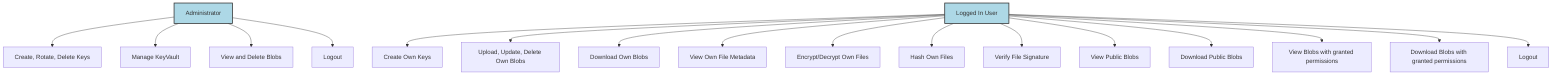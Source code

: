 graph TD;

Admin["Administrator"]
LoggedInUser["Logged In User"]

Admin --> UC1["Create, Rotate, Delete Keys"]
Admin --> UC2["Manage KeyVault"]
Admin --> UC3["View and Delete Blobs"]
Admin --> UC4["Logout"]

LoggedInUser --> UC5["Create Own Keys"]
LoggedInUser --> UC6["Upload, Update, Delete Own Blobs"]
LoggedInUser --> UC7["Download Own Blobs"]
LoggedInUser --> UC8["View Own File Metadata"]
LoggedInUser --> UC9["Encrypt/Decrypt Own Files"]
LoggedInUser --> UC10["Hash Own Files"]
LoggedInUser --> UC11["Verify File Signature"]
LoggedInUser --> UC12["View Public Blobs"]
LoggedInUser --> UC13["Download Public Blobs"]
LoggedInUser --> UC14["View Blobs with granted permissions"]
LoggedInUser --> UC15["Download Blobs with granted permissions"]
LoggedInUser --> UC16["Logout"]

classDef actor fill:#ADD8E6,stroke:#333,stroke-width:2px;
class Admin,LoggedInUser actor;